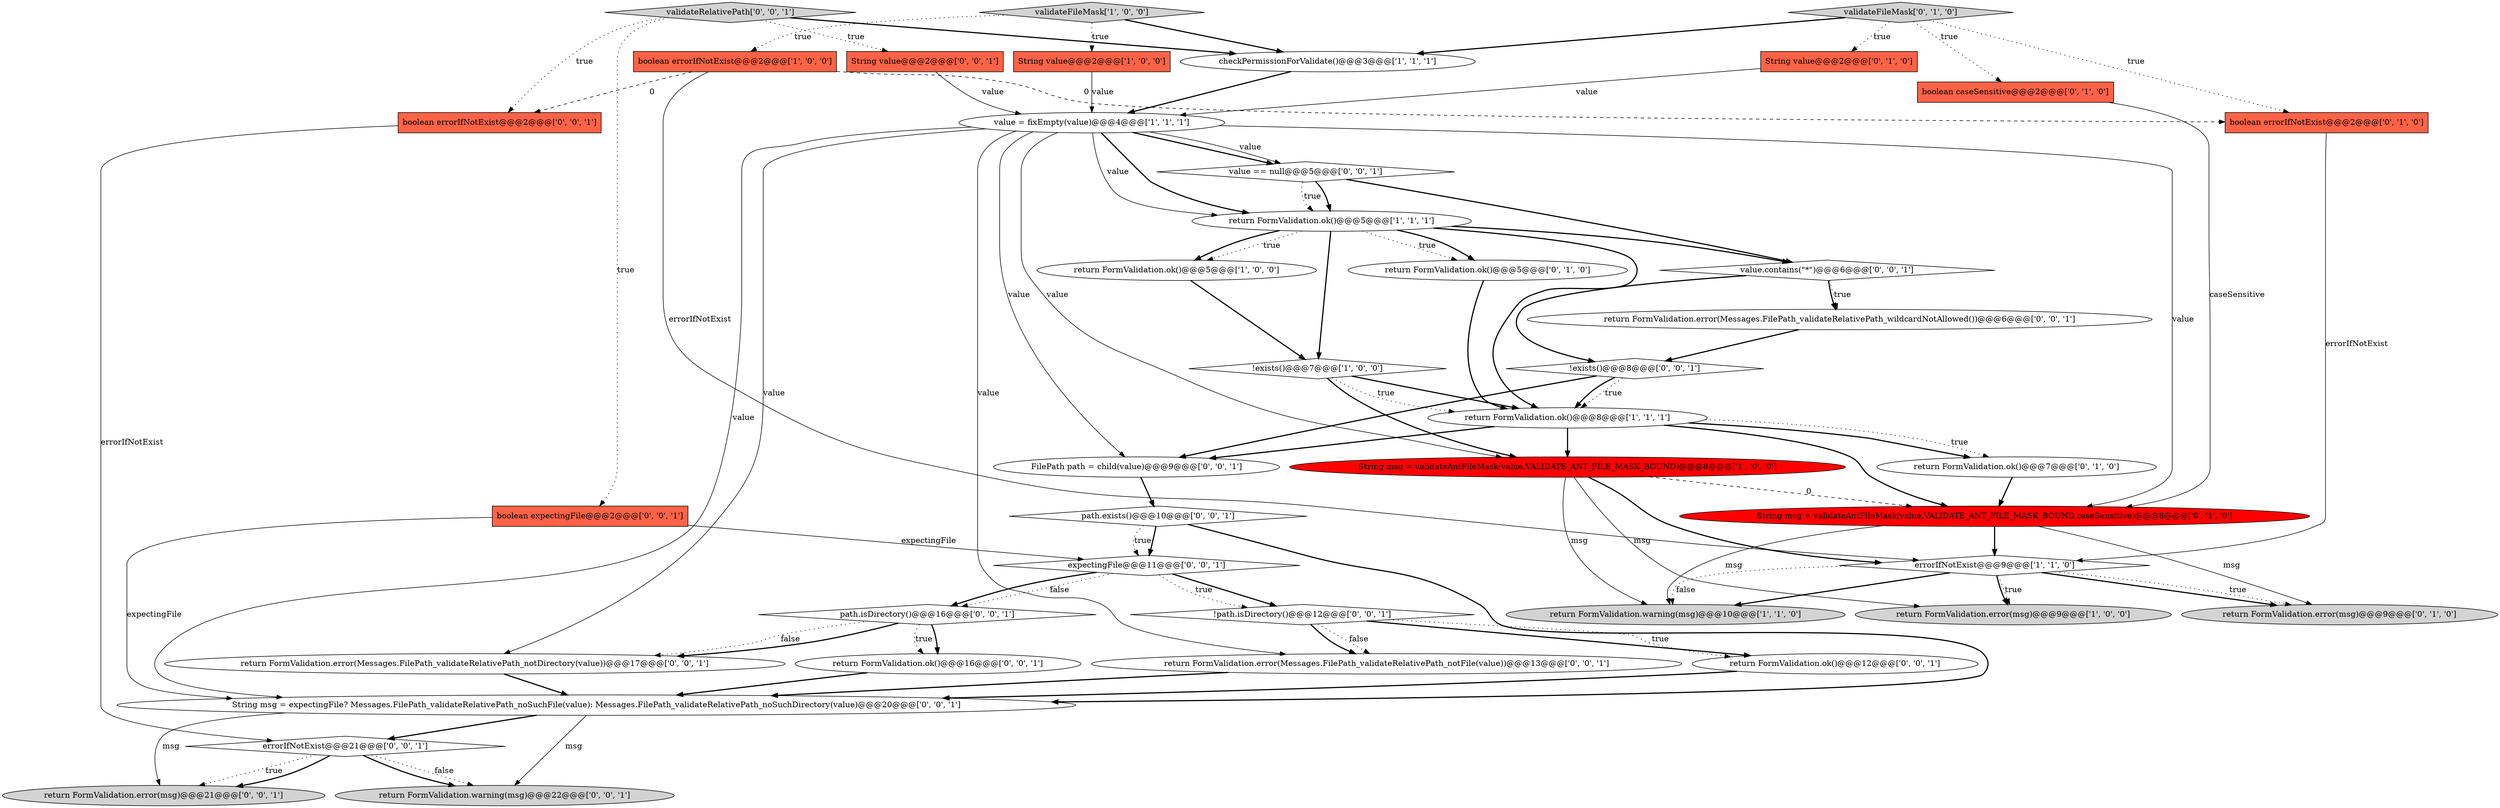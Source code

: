digraph {
23 [style = filled, label = "validateRelativePath['0', '0', '1']", fillcolor = lightgray, shape = diamond image = "AAA0AAABBB3BBB"];
41 [style = filled, label = "return FormValidation.ok()@@@16@@@['0', '0', '1']", fillcolor = white, shape = ellipse image = "AAA0AAABBB3BBB"];
11 [style = filled, label = "value = fixEmpty(value)@@@4@@@['1', '1', '1']", fillcolor = white, shape = ellipse image = "AAA0AAABBB1BBB"];
1 [style = filled, label = "return FormValidation.error(msg)@@@9@@@['1', '0', '0']", fillcolor = lightgray, shape = ellipse image = "AAA0AAABBB1BBB"];
10 [style = filled, label = "boolean errorIfNotExist@@@2@@@['1', '0', '0']", fillcolor = tomato, shape = box image = "AAA1AAABBB1BBB"];
24 [style = filled, label = "return FormValidation.error(Messages.FilePath_validateRelativePath_notDirectory(value))@@@17@@@['0', '0', '1']", fillcolor = white, shape = ellipse image = "AAA0AAABBB3BBB"];
38 [style = filled, label = "return FormValidation.error(Messages.FilePath_validateRelativePath_notFile(value))@@@13@@@['0', '0', '1']", fillcolor = white, shape = ellipse image = "AAA0AAABBB3BBB"];
3 [style = filled, label = "return FormValidation.ok()@@@5@@@['1', '0', '0']", fillcolor = white, shape = ellipse image = "AAA0AAABBB1BBB"];
37 [style = filled, label = "return FormValidation.error(Messages.FilePath_validateRelativePath_wildcardNotAllowed())@@@6@@@['0', '0', '1']", fillcolor = white, shape = ellipse image = "AAA0AAABBB3BBB"];
19 [style = filled, label = "boolean errorIfNotExist@@@2@@@['0', '1', '0']", fillcolor = tomato, shape = box image = "AAA1AAABBB2BBB"];
31 [style = filled, label = "!path.isDirectory()@@@12@@@['0', '0', '1']", fillcolor = white, shape = diamond image = "AAA0AAABBB3BBB"];
35 [style = filled, label = "value == null@@@5@@@['0', '0', '1']", fillcolor = white, shape = diamond image = "AAA0AAABBB3BBB"];
29 [style = filled, label = "String value@@@2@@@['0', '0', '1']", fillcolor = tomato, shape = box image = "AAA0AAABBB3BBB"];
25 [style = filled, label = "value.contains(\"*\")@@@6@@@['0', '0', '1']", fillcolor = white, shape = diamond image = "AAA0AAABBB3BBB"];
26 [style = filled, label = "FilePath path = child(value)@@@9@@@['0', '0', '1']", fillcolor = white, shape = ellipse image = "AAA0AAABBB3BBB"];
14 [style = filled, label = "return FormValidation.error(msg)@@@9@@@['0', '1', '0']", fillcolor = lightgray, shape = ellipse image = "AAA0AAABBB2BBB"];
27 [style = filled, label = "expectingFile@@@11@@@['0', '0', '1']", fillcolor = white, shape = diamond image = "AAA0AAABBB3BBB"];
40 [style = filled, label = "boolean errorIfNotExist@@@2@@@['0', '0', '1']", fillcolor = tomato, shape = box image = "AAA0AAABBB3BBB"];
0 [style = filled, label = "!exists()@@@7@@@['1', '0', '0']", fillcolor = white, shape = diamond image = "AAA0AAABBB1BBB"];
22 [style = filled, label = "String msg = expectingFile? Messages.FilePath_validateRelativePath_noSuchFile(value): Messages.FilePath_validateRelativePath_noSuchDirectory(value)@@@20@@@['0', '0', '1']", fillcolor = white, shape = ellipse image = "AAA0AAABBB3BBB"];
20 [style = filled, label = "String msg = validateAntFileMask(value,VALIDATE_ANT_FILE_MASK_BOUND,caseSensitive)@@@8@@@['0', '1', '0']", fillcolor = red, shape = ellipse image = "AAA1AAABBB2BBB"];
36 [style = filled, label = "path.exists()@@@10@@@['0', '0', '1']", fillcolor = white, shape = diamond image = "AAA0AAABBB3BBB"];
15 [style = filled, label = "return FormValidation.ok()@@@7@@@['0', '1', '0']", fillcolor = white, shape = ellipse image = "AAA0AAABBB2BBB"];
28 [style = filled, label = "return FormValidation.ok()@@@12@@@['0', '0', '1']", fillcolor = white, shape = ellipse image = "AAA0AAABBB3BBB"];
32 [style = filled, label = "boolean expectingFile@@@2@@@['0', '0', '1']", fillcolor = tomato, shape = box image = "AAA0AAABBB3BBB"];
34 [style = filled, label = "path.isDirectory()@@@16@@@['0', '0', '1']", fillcolor = white, shape = diamond image = "AAA0AAABBB3BBB"];
13 [style = filled, label = "return FormValidation.ok()@@@5@@@['0', '1', '0']", fillcolor = white, shape = ellipse image = "AAA0AAABBB2BBB"];
8 [style = filled, label = "checkPermissionForValidate()@@@3@@@['1', '1', '1']", fillcolor = white, shape = ellipse image = "AAA0AAABBB1BBB"];
30 [style = filled, label = "!exists()@@@8@@@['0', '0', '1']", fillcolor = white, shape = diamond image = "AAA0AAABBB3BBB"];
2 [style = filled, label = "String value@@@2@@@['1', '0', '0']", fillcolor = tomato, shape = box image = "AAA0AAABBB1BBB"];
18 [style = filled, label = "boolean caseSensitive@@@2@@@['0', '1', '0']", fillcolor = tomato, shape = box image = "AAA0AAABBB2BBB"];
21 [style = filled, label = "return FormValidation.warning(msg)@@@22@@@['0', '0', '1']", fillcolor = lightgray, shape = ellipse image = "AAA0AAABBB3BBB"];
7 [style = filled, label = "return FormValidation.ok()@@@5@@@['1', '1', '1']", fillcolor = white, shape = ellipse image = "AAA0AAABBB1BBB"];
33 [style = filled, label = "errorIfNotExist@@@21@@@['0', '0', '1']", fillcolor = white, shape = diamond image = "AAA0AAABBB3BBB"];
12 [style = filled, label = "return FormValidation.ok()@@@8@@@['1', '1', '1']", fillcolor = white, shape = ellipse image = "AAA0AAABBB1BBB"];
39 [style = filled, label = "return FormValidation.error(msg)@@@21@@@['0', '0', '1']", fillcolor = lightgray, shape = ellipse image = "AAA0AAABBB3BBB"];
6 [style = filled, label = "validateFileMask['1', '0', '0']", fillcolor = lightgray, shape = diamond image = "AAA0AAABBB1BBB"];
4 [style = filled, label = "return FormValidation.warning(msg)@@@10@@@['1', '1', '0']", fillcolor = lightgray, shape = ellipse image = "AAA0AAABBB1BBB"];
9 [style = filled, label = "errorIfNotExist@@@9@@@['1', '1', '0']", fillcolor = white, shape = diamond image = "AAA0AAABBB1BBB"];
5 [style = filled, label = "String msg = validateAntFileMask(value,VALIDATE_ANT_FILE_MASK_BOUND)@@@8@@@['1', '0', '0']", fillcolor = red, shape = ellipse image = "AAA1AAABBB1BBB"];
16 [style = filled, label = "validateFileMask['0', '1', '0']", fillcolor = lightgray, shape = diamond image = "AAA0AAABBB2BBB"];
17 [style = filled, label = "String value@@@2@@@['0', '1', '0']", fillcolor = tomato, shape = box image = "AAA0AAABBB2BBB"];
5->4 [style = solid, label="msg"];
0->12 [style = dotted, label="true"];
12->5 [style = bold, label=""];
5->9 [style = bold, label=""];
20->9 [style = bold, label=""];
25->30 [style = bold, label=""];
16->17 [style = dotted, label="true"];
10->9 [style = solid, label="errorIfNotExist"];
12->15 [style = dotted, label="true"];
9->4 [style = dotted, label="false"];
34->24 [style = bold, label=""];
31->28 [style = dotted, label="true"];
11->20 [style = solid, label="value"];
15->20 [style = bold, label=""];
40->33 [style = solid, label="errorIfNotExist"];
9->14 [style = bold, label=""];
41->22 [style = bold, label=""];
23->29 [style = dotted, label="true"];
22->39 [style = solid, label="msg"];
8->11 [style = bold, label=""];
35->7 [style = bold, label=""];
22->33 [style = bold, label=""];
5->1 [style = solid, label="msg"];
7->13 [style = dotted, label="true"];
34->24 [style = dotted, label="false"];
30->26 [style = bold, label=""];
30->12 [style = dotted, label="true"];
27->31 [style = bold, label=""];
7->0 [style = bold, label=""];
23->8 [style = bold, label=""];
3->0 [style = bold, label=""];
5->20 [style = dashed, label="0"];
11->26 [style = solid, label="value"];
11->22 [style = solid, label="value"];
23->40 [style = dotted, label="true"];
13->12 [style = bold, label=""];
17->11 [style = solid, label="value"];
25->37 [style = bold, label=""];
31->28 [style = bold, label=""];
2->11 [style = solid, label="value"];
9->1 [style = bold, label=""];
11->24 [style = solid, label="value"];
33->39 [style = dotted, label="true"];
16->18 [style = dotted, label="true"];
27->34 [style = dotted, label="false"];
32->22 [style = solid, label="expectingFile"];
11->5 [style = solid, label="value"];
16->8 [style = bold, label=""];
35->7 [style = dotted, label="true"];
37->30 [style = bold, label=""];
0->12 [style = bold, label=""];
12->20 [style = bold, label=""];
20->4 [style = solid, label="msg"];
31->38 [style = bold, label=""];
32->27 [style = solid, label="expectingFile"];
35->25 [style = bold, label=""];
23->32 [style = dotted, label="true"];
6->10 [style = dotted, label="true"];
30->12 [style = bold, label=""];
6->2 [style = dotted, label="true"];
27->34 [style = bold, label=""];
10->40 [style = dashed, label="0"];
27->31 [style = dotted, label="true"];
18->20 [style = solid, label="caseSensitive"];
9->1 [style = dotted, label="true"];
28->22 [style = bold, label=""];
0->5 [style = bold, label=""];
29->11 [style = solid, label="value"];
7->13 [style = bold, label=""];
25->37 [style = dotted, label="true"];
16->19 [style = dotted, label="true"];
33->21 [style = dotted, label="false"];
36->27 [style = dotted, label="true"];
7->12 [style = bold, label=""];
10->19 [style = dashed, label="0"];
20->14 [style = solid, label="msg"];
9->4 [style = bold, label=""];
26->36 [style = bold, label=""];
12->15 [style = bold, label=""];
34->41 [style = bold, label=""];
12->26 [style = bold, label=""];
24->22 [style = bold, label=""];
11->35 [style = bold, label=""];
7->3 [style = bold, label=""];
9->14 [style = dotted, label="true"];
11->7 [style = solid, label="value"];
31->38 [style = dotted, label="false"];
19->9 [style = solid, label="errorIfNotExist"];
36->27 [style = bold, label=""];
33->39 [style = bold, label=""];
7->3 [style = dotted, label="true"];
34->41 [style = dotted, label="true"];
6->8 [style = bold, label=""];
22->21 [style = solid, label="msg"];
7->25 [style = bold, label=""];
38->22 [style = bold, label=""];
33->21 [style = bold, label=""];
11->35 [style = solid, label="value"];
11->38 [style = solid, label="value"];
11->7 [style = bold, label=""];
36->22 [style = bold, label=""];
}
